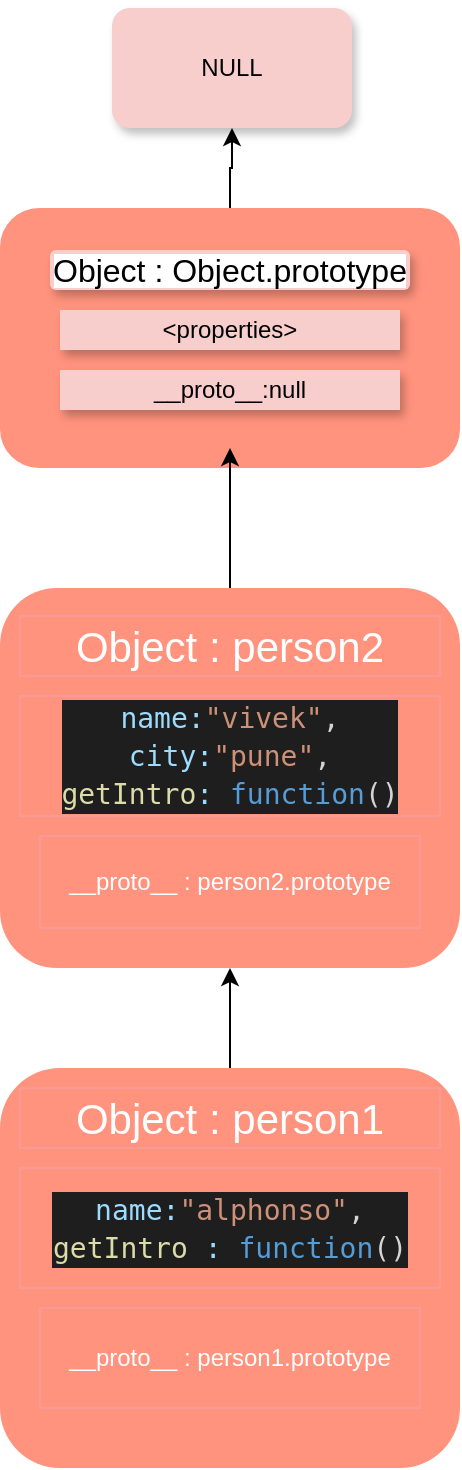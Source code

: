 <mxfile version="14.7.6" type="github"><diagram id="Q45PDopeERVVWPakFf2C" name="Page-1"><mxGraphModel dx="812" dy="1602" grid="1" gridSize="10" guides="1" tooltips="1" connect="1" arrows="1" fold="1" page="1" pageScale="1" pageWidth="827" pageHeight="1169" math="0" shadow="0"><root><mxCell id="0"/><mxCell id="1" parent="0"/><mxCell id="3HF1eU9hFTak2XD-tLYd-28" style="edgeStyle=orthogonalEdgeStyle;rounded=0;orthogonalLoop=1;jettySize=auto;html=1;entryX=0.5;entryY=1;entryDx=0;entryDy=0;" parent="1" source="3HF1eU9hFTak2XD-tLYd-26" target="3HF1eU9hFTak2XD-tLYd-25" edge="1"><mxGeometry relative="1" as="geometry"/></mxCell><mxCell id="3HF1eU9hFTak2XD-tLYd-26" value="" style="rounded=1;whiteSpace=wrap;html=1;fillColor=#FF937D;align=center;strokeColor=none;" parent="1" vertex="1"><mxGeometry x="350" y="-200" width="230" height="130" as="geometry"/></mxCell><mxCell id="3HF1eU9hFTak2XD-tLYd-6" style="edgeStyle=orthogonalEdgeStyle;rounded=0;orthogonalLoop=1;jettySize=auto;html=1;exitX=0.5;exitY=0;exitDx=0;exitDy=0;" parent="1" source="3HF1eU9hFTak2XD-tLYd-1" edge="1"><mxGeometry relative="1" as="geometry"><mxPoint x="465" y="180" as="targetPoint"/></mxGeometry></mxCell><mxCell id="3HF1eU9hFTak2XD-tLYd-1" value="" style="rounded=1;whiteSpace=wrap;html=1;fillColor=#FF937D;align=center;strokeColor=none;" parent="1" vertex="1"><mxGeometry x="350" y="230" width="230" height="200" as="geometry"/></mxCell><mxCell id="3HF1eU9hFTak2XD-tLYd-2" value="&lt;font color=&quot;#ffffff&quot; style=&quot;font-size: 21px&quot;&gt;Object : person1&lt;/font&gt;" style="text;html=1;fillColor=none;align=center;verticalAlign=middle;whiteSpace=wrap;rounded=0;strokeColor=#F89B97;" parent="1" vertex="1"><mxGeometry x="360" y="240" width="210" height="30" as="geometry"/></mxCell><mxCell id="3HF1eU9hFTak2XD-tLYd-5" value="&lt;div style=&quot;color: rgb(212 , 212 , 212) ; background-color: rgb(30 , 30 , 30) ; font-family: &amp;#34;droid sans mono&amp;#34; , monospace , monospace , &amp;#34;droid sans fallback&amp;#34; ; font-size: 14px ; line-height: 19px&quot;&gt;&lt;div&gt;&lt;span style=&quot;color: #9cdcfe&quot;&gt;name:&lt;/span&gt;&lt;span style=&quot;color: #ce9178&quot;&gt;&quot;alphonso&quot;&lt;/span&gt;,&lt;/div&gt;&lt;div&gt;        &lt;span style=&quot;color: #dcdcaa&quot;&gt;getIntro&lt;/span&gt;&lt;span style=&quot;color: #9cdcfe&quot;&gt; :&lt;/span&gt; &lt;span style=&quot;color: #569cd6&quot;&gt;function&lt;/span&gt;()&lt;/div&gt;&lt;/div&gt;" style="rounded=0;whiteSpace=wrap;html=1;strokeColor=#F89B97;fillColor=#FF937D;" parent="1" vertex="1"><mxGeometry x="360" y="280" width="210" height="60" as="geometry"/></mxCell><mxCell id="3HF1eU9hFTak2XD-tLYd-9" value="&lt;font color=&quot;#ffffff&quot;&gt;__proto__ : person1.prototype&lt;/font&gt;" style="rounded=0;whiteSpace=wrap;html=1;strokeColor=#F89B97;fillColor=#FF937D;" parent="1" vertex="1"><mxGeometry x="370" y="350" width="190" height="50" as="geometry"/></mxCell><mxCell id="3HF1eU9hFTak2XD-tLYd-20" style="edgeStyle=orthogonalEdgeStyle;rounded=0;orthogonalLoop=1;jettySize=auto;html=1;exitX=0.5;exitY=0;exitDx=0;exitDy=0;" parent="1" source="3HF1eU9hFTak2XD-tLYd-13" edge="1"><mxGeometry relative="1" as="geometry"><mxPoint x="465" y="-80" as="targetPoint"/></mxGeometry></mxCell><mxCell id="3HF1eU9hFTak2XD-tLYd-13" value="" style="rounded=1;whiteSpace=wrap;html=1;fillColor=#FF937D;align=center;strokeColor=none;" parent="1" vertex="1"><mxGeometry x="350" y="-10" width="230" height="190" as="geometry"/></mxCell><mxCell id="3HF1eU9hFTak2XD-tLYd-15" value="&lt;font color=&quot;#ffffff&quot; style=&quot;font-size: 21px&quot;&gt;Object : person2&lt;/font&gt;" style="text;html=1;fillColor=none;align=center;verticalAlign=middle;whiteSpace=wrap;rounded=0;strokeColor=#F89B97;" parent="1" vertex="1"><mxGeometry x="360" y="4" width="210" height="30" as="geometry"/></mxCell><mxCell id="3HF1eU9hFTak2XD-tLYd-16" value="&lt;div style=&quot;color: rgb(212 , 212 , 212) ; background-color: rgb(30 , 30 , 30) ; font-family: &amp;#34;droid sans mono&amp;#34; , monospace , monospace , &amp;#34;droid sans fallback&amp;#34; ; font-size: 14px ; line-height: 19px&quot;&gt;&lt;div style=&quot;font-family: &amp;#34;droid sans mono&amp;#34; , monospace , monospace , &amp;#34;droid sans fallback&amp;#34; ; line-height: 19px&quot;&gt;&lt;div&gt;&lt;span style=&quot;color: #9cdcfe&quot;&gt;name:&lt;/span&gt;&lt;span style=&quot;color: #ce9178&quot;&gt;&quot;vivek&quot;&lt;/span&gt;,&lt;/div&gt;&lt;div&gt;        &lt;span style=&quot;color: #9cdcfe&quot;&gt;city:&lt;/span&gt;&lt;span style=&quot;color: #ce9178&quot;&gt;&quot;pune&quot;&lt;/span&gt;,&lt;/div&gt;&lt;div&gt;        &lt;span style=&quot;color: #dcdcaa&quot;&gt;getIntro&lt;/span&gt;&lt;span style=&quot;color: #9cdcfe&quot;&gt;:&lt;/span&gt; &lt;span style=&quot;color: #569cd6&quot;&gt;function&lt;/span&gt;()&lt;/div&gt;&lt;/div&gt;&lt;/div&gt;" style="rounded=0;whiteSpace=wrap;html=1;strokeColor=#F89B97;fillColor=#FF937D;" parent="1" vertex="1"><mxGeometry x="360" y="44" width="210" height="60" as="geometry"/></mxCell><mxCell id="3HF1eU9hFTak2XD-tLYd-17" value="&lt;font color=&quot;#ffffff&quot;&gt;__proto__ : person2.prototype&lt;/font&gt;" style="rounded=0;whiteSpace=wrap;html=1;strokeColor=#F89B97;fillColor=#FF937D;" parent="1" vertex="1"><mxGeometry x="370" y="114" width="190" height="46" as="geometry"/></mxCell><mxCell id="3HF1eU9hFTak2XD-tLYd-22" value="&lt;font style=&quot;font-size: 16px ; background-color: rgb(255 , 255 , 255)&quot;&gt;Object : Object.prototype&lt;/font&gt;" style="text;html=1;align=center;verticalAlign=middle;whiteSpace=wrap;rounded=1;shadow=1;glass=0;sketch=0;fillColor=#F8CECC;" parent="1" vertex="1"><mxGeometry x="375" y="-179" width="180" height="20" as="geometry"/></mxCell><mxCell id="3HF1eU9hFTak2XD-tLYd-23" value="&amp;lt;properties&amp;gt;" style="text;html=1;align=center;verticalAlign=middle;whiteSpace=wrap;rounded=0;shadow=1;glass=0;sketch=0;fillColor=#F8CECC;" parent="1" vertex="1"><mxGeometry x="380" y="-149" width="170" height="20" as="geometry"/></mxCell><mxCell id="3HF1eU9hFTak2XD-tLYd-24" value="__proto__:null" style="text;html=1;align=center;verticalAlign=middle;whiteSpace=wrap;rounded=0;shadow=1;glass=0;sketch=0;fillColor=#F8CECC;" parent="1" vertex="1"><mxGeometry x="380" y="-119" width="170" height="20" as="geometry"/></mxCell><mxCell id="3HF1eU9hFTak2XD-tLYd-25" value="NULL" style="rounded=1;whiteSpace=wrap;html=1;shadow=1;glass=0;sketch=0;fillColor=#f8cecc;strokeColor=none;" parent="1" vertex="1"><mxGeometry x="406" y="-300" width="120" height="60" as="geometry"/></mxCell></root></mxGraphModel></diagram></mxfile>